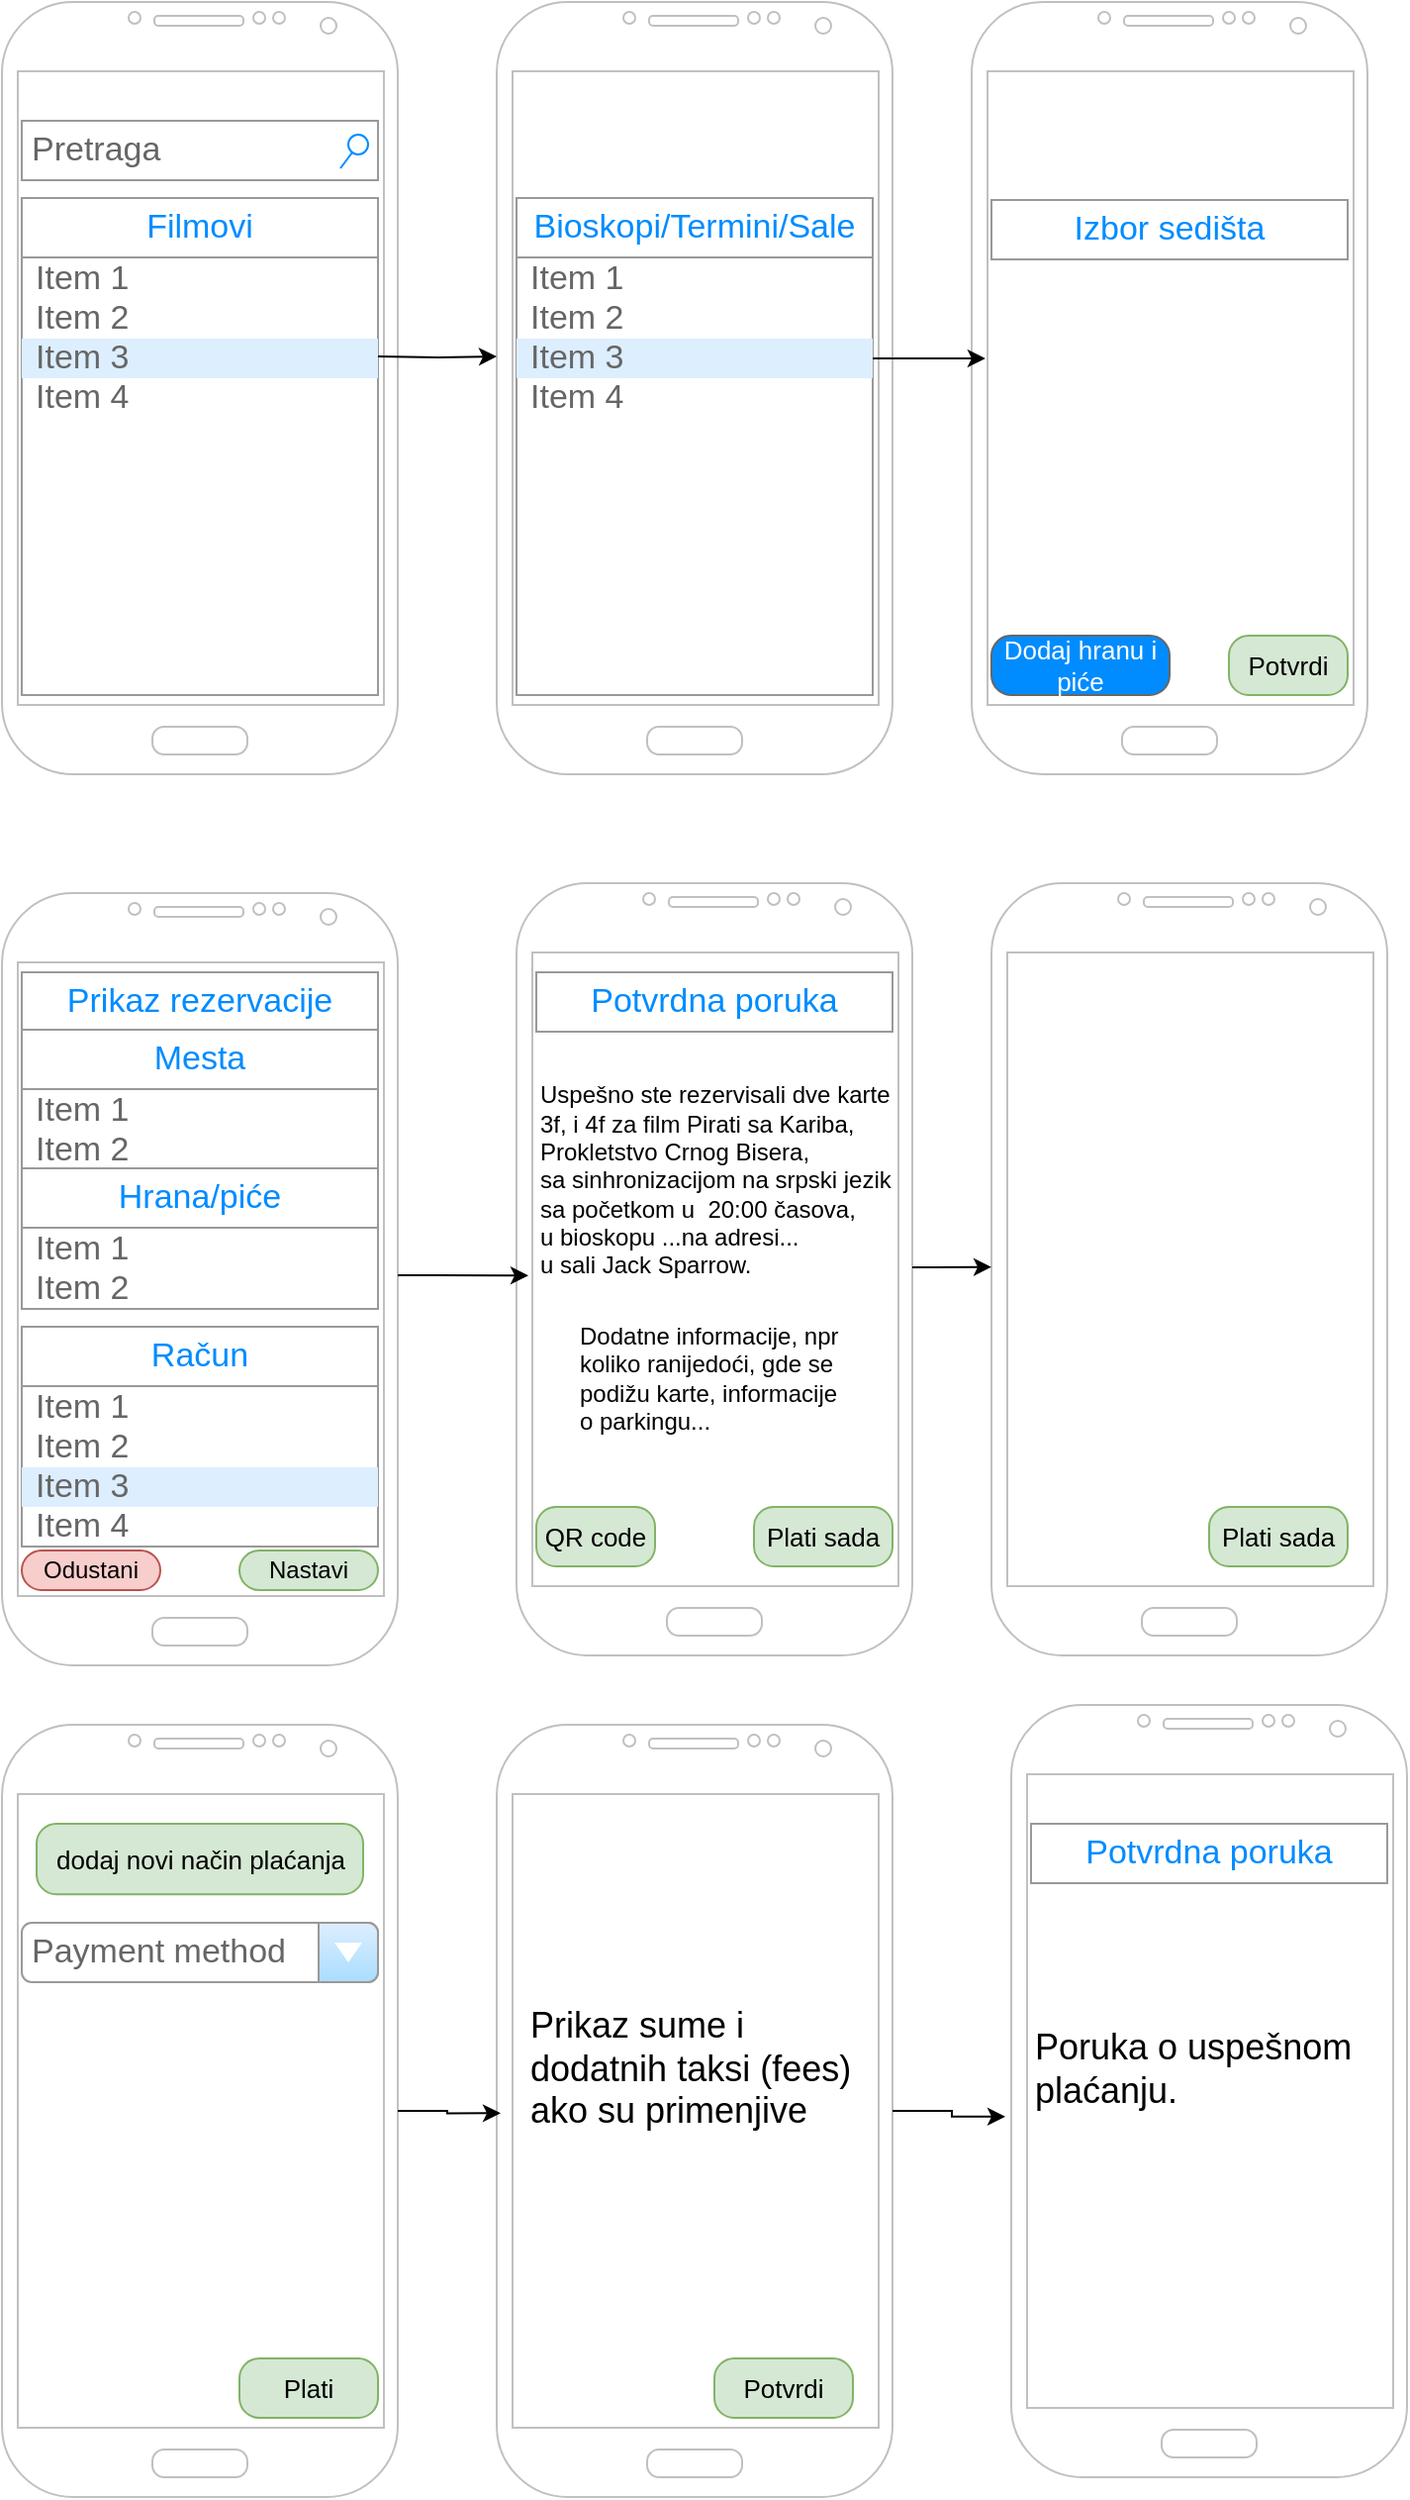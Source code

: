 <mxfile version="22.0.8" type="device">
  <diagram name="Page-1" id="829-10na6bdrhnObaQtN">
    <mxGraphModel dx="1434" dy="712" grid="1" gridSize="10" guides="1" tooltips="1" connect="1" arrows="1" fold="1" page="1" pageScale="1" pageWidth="827" pageHeight="1169" math="0" shadow="0">
      <root>
        <mxCell id="0" />
        <mxCell id="1" parent="0" />
        <mxCell id="MR4jOHL53OvVaGpnf5Cp-1" value="" style="verticalLabelPosition=bottom;verticalAlign=top;html=1;shadow=0;dashed=0;strokeWidth=1;shape=mxgraph.android.phone2;strokeColor=#c0c0c0;" vertex="1" parent="1">
          <mxGeometry x="90" y="140" width="200" height="390" as="geometry" />
        </mxCell>
        <mxCell id="MR4jOHL53OvVaGpnf5Cp-7" value="Pretraga" style="strokeWidth=1;shadow=0;dashed=0;align=center;html=1;shape=mxgraph.mockup.forms.searchBox;strokeColor=#999999;mainText=;strokeColor2=#008cff;fontColor=#666666;fontSize=17;align=left;spacingLeft=3;whiteSpace=wrap;" vertex="1" parent="1">
          <mxGeometry x="100" y="200" width="180" height="30" as="geometry" />
        </mxCell>
        <mxCell id="MR4jOHL53OvVaGpnf5Cp-8" value="" style="strokeWidth=1;shadow=0;dashed=0;align=center;html=1;shape=mxgraph.mockup.forms.rrect;rSize=0;strokeColor=#999999;fillColor=#ffffff;" vertex="1" parent="1">
          <mxGeometry x="100" y="240" width="180" height="250" as="geometry" />
        </mxCell>
        <mxCell id="MR4jOHL53OvVaGpnf5Cp-9" value="Filmovi" style="strokeWidth=1;shadow=0;dashed=0;align=center;html=1;shape=mxgraph.mockup.forms.rrect;rSize=0;strokeColor=#999999;fontColor=#008cff;fontSize=17;fillColor=#ffffff;resizeWidth=1;whiteSpace=wrap;" vertex="1" parent="MR4jOHL53OvVaGpnf5Cp-8">
          <mxGeometry width="180" height="30" relative="1" as="geometry">
            <mxPoint y="-1" as="offset" />
          </mxGeometry>
        </mxCell>
        <mxCell id="MR4jOHL53OvVaGpnf5Cp-10" value="Item 1" style="strokeWidth=1;shadow=0;dashed=0;align=center;html=1;shape=mxgraph.mockup.forms.anchor;fontSize=17;fontColor=#666666;align=left;spacingLeft=5;resizeWidth=1;whiteSpace=wrap;" vertex="1" parent="MR4jOHL53OvVaGpnf5Cp-8">
          <mxGeometry width="180" height="20" relative="1" as="geometry">
            <mxPoint y="30" as="offset" />
          </mxGeometry>
        </mxCell>
        <mxCell id="MR4jOHL53OvVaGpnf5Cp-11" value="Item 2" style="strokeWidth=1;shadow=0;dashed=0;align=center;html=1;shape=mxgraph.mockup.forms.anchor;fontSize=17;fontColor=#666666;align=left;spacingLeft=5;resizeWidth=1;whiteSpace=wrap;" vertex="1" parent="MR4jOHL53OvVaGpnf5Cp-8">
          <mxGeometry width="180" height="20" relative="1" as="geometry">
            <mxPoint y="50" as="offset" />
          </mxGeometry>
        </mxCell>
        <mxCell id="MR4jOHL53OvVaGpnf5Cp-12" value="Item 3" style="strokeWidth=1;shadow=0;dashed=0;align=center;html=1;shape=mxgraph.mockup.forms.rrect;rSize=0;fontSize=17;fontColor=#666666;align=left;spacingLeft=5;fillColor=#ddeeff;strokeColor=none;resizeWidth=1;whiteSpace=wrap;" vertex="1" parent="MR4jOHL53OvVaGpnf5Cp-8">
          <mxGeometry width="180" height="20" relative="1" as="geometry">
            <mxPoint y="70" as="offset" />
          </mxGeometry>
        </mxCell>
        <mxCell id="MR4jOHL53OvVaGpnf5Cp-13" value="Item 4" style="strokeWidth=1;shadow=0;dashed=0;align=center;html=1;shape=mxgraph.mockup.forms.anchor;fontSize=17;fontColor=#666666;align=left;spacingLeft=5;resizeWidth=1;whiteSpace=wrap;" vertex="1" parent="MR4jOHL53OvVaGpnf5Cp-8">
          <mxGeometry width="180" height="20" relative="1" as="geometry">
            <mxPoint y="90" as="offset" />
          </mxGeometry>
        </mxCell>
        <mxCell id="MR4jOHL53OvVaGpnf5Cp-14" value="" style="verticalLabelPosition=bottom;verticalAlign=top;html=1;shadow=0;dashed=0;strokeWidth=1;shape=mxgraph.android.phone2;strokeColor=#c0c0c0;" vertex="1" parent="1">
          <mxGeometry x="340" y="140" width="200" height="390" as="geometry" />
        </mxCell>
        <mxCell id="MR4jOHL53OvVaGpnf5Cp-15" style="edgeStyle=orthogonalEdgeStyle;rounded=0;orthogonalLoop=1;jettySize=auto;html=1;entryX=0;entryY=0.459;entryDx=0;entryDy=0;entryPerimeter=0;" edge="1" parent="1" target="MR4jOHL53OvVaGpnf5Cp-14">
          <mxGeometry relative="1" as="geometry">
            <mxPoint x="280" y="319" as="sourcePoint" />
          </mxGeometry>
        </mxCell>
        <mxCell id="MR4jOHL53OvVaGpnf5Cp-37" value="" style="strokeWidth=1;shadow=0;dashed=0;align=center;html=1;shape=mxgraph.mockup.forms.rrect;rSize=0;strokeColor=#999999;fillColor=#ffffff;" vertex="1" parent="1">
          <mxGeometry x="350" y="240" width="180" height="250" as="geometry" />
        </mxCell>
        <mxCell id="MR4jOHL53OvVaGpnf5Cp-38" value="Bioskopi/Termini/Sale" style="strokeWidth=1;shadow=0;dashed=0;align=center;html=1;shape=mxgraph.mockup.forms.rrect;rSize=0;strokeColor=#999999;fontColor=#008cff;fontSize=17;fillColor=#ffffff;resizeWidth=1;whiteSpace=wrap;" vertex="1" parent="MR4jOHL53OvVaGpnf5Cp-37">
          <mxGeometry width="180" height="30" relative="1" as="geometry">
            <mxPoint y="-1" as="offset" />
          </mxGeometry>
        </mxCell>
        <mxCell id="MR4jOHL53OvVaGpnf5Cp-39" value="Item 1" style="strokeWidth=1;shadow=0;dashed=0;align=center;html=1;shape=mxgraph.mockup.forms.anchor;fontSize=17;fontColor=#666666;align=left;spacingLeft=5;resizeWidth=1;whiteSpace=wrap;" vertex="1" parent="MR4jOHL53OvVaGpnf5Cp-37">
          <mxGeometry width="180" height="20" relative="1" as="geometry">
            <mxPoint y="30" as="offset" />
          </mxGeometry>
        </mxCell>
        <mxCell id="MR4jOHL53OvVaGpnf5Cp-40" value="Item 2" style="strokeWidth=1;shadow=0;dashed=0;align=center;html=1;shape=mxgraph.mockup.forms.anchor;fontSize=17;fontColor=#666666;align=left;spacingLeft=5;resizeWidth=1;whiteSpace=wrap;" vertex="1" parent="MR4jOHL53OvVaGpnf5Cp-37">
          <mxGeometry width="180" height="20" relative="1" as="geometry">
            <mxPoint y="50" as="offset" />
          </mxGeometry>
        </mxCell>
        <mxCell id="MR4jOHL53OvVaGpnf5Cp-41" value="Item 3" style="strokeWidth=1;shadow=0;dashed=0;align=center;html=1;shape=mxgraph.mockup.forms.rrect;rSize=0;fontSize=17;fontColor=#666666;align=left;spacingLeft=5;fillColor=#ddeeff;strokeColor=none;resizeWidth=1;whiteSpace=wrap;" vertex="1" parent="MR4jOHL53OvVaGpnf5Cp-37">
          <mxGeometry width="180" height="20" relative="1" as="geometry">
            <mxPoint y="70" as="offset" />
          </mxGeometry>
        </mxCell>
        <mxCell id="MR4jOHL53OvVaGpnf5Cp-42" value="Item 4" style="strokeWidth=1;shadow=0;dashed=0;align=center;html=1;shape=mxgraph.mockup.forms.anchor;fontSize=17;fontColor=#666666;align=left;spacingLeft=5;resizeWidth=1;whiteSpace=wrap;" vertex="1" parent="MR4jOHL53OvVaGpnf5Cp-37">
          <mxGeometry width="180" height="20" relative="1" as="geometry">
            <mxPoint y="90" as="offset" />
          </mxGeometry>
        </mxCell>
        <mxCell id="MR4jOHL53OvVaGpnf5Cp-43" value="" style="verticalLabelPosition=bottom;verticalAlign=top;html=1;shadow=0;dashed=0;strokeWidth=1;shape=mxgraph.android.phone2;strokeColor=#c0c0c0;" vertex="1" parent="1">
          <mxGeometry x="580" y="140" width="200" height="390" as="geometry" />
        </mxCell>
        <mxCell id="MR4jOHL53OvVaGpnf5Cp-58" value="" style="shape=image;verticalLabelPosition=bottom;labelBackgroundColor=default;verticalAlign=top;aspect=fixed;imageAspect=0;image=https://www.edrawsoft.com/templates/images/cinema-seating-plan.png;" vertex="1" parent="1">
          <mxGeometry x="590" y="312" width="180" height="127.38" as="geometry" />
        </mxCell>
        <mxCell id="MR4jOHL53OvVaGpnf5Cp-60" value="Izbor sedišta" style="strokeWidth=1;shadow=0;dashed=0;align=center;html=1;shape=mxgraph.mockup.forms.rrect;rSize=0;strokeColor=#999999;fontColor=#008cff;fontSize=17;fillColor=#ffffff;resizeWidth=1;whiteSpace=wrap;" vertex="1" parent="1">
          <mxGeometry x="590" y="240" width="180" height="30" as="geometry" />
        </mxCell>
        <mxCell id="MR4jOHL53OvVaGpnf5Cp-61" value="&lt;span style=&quot;font-weight: normal; font-size: 13px;&quot;&gt;Dodaj hranu i piće&lt;/span&gt;" style="strokeWidth=1;shadow=0;dashed=0;align=center;html=1;shape=mxgraph.mockup.buttons.button;strokeColor=#666666;fontColor=#ffffff;mainText=;buttonStyle=round;fontSize=13;fontStyle=1;fillColor=#008cff;whiteSpace=wrap;" vertex="1" parent="1">
          <mxGeometry x="590" y="460" width="90" height="30" as="geometry" />
        </mxCell>
        <mxCell id="MR4jOHL53OvVaGpnf5Cp-62" value="&lt;span style=&quot;font-weight: 400;&quot;&gt;Plati sada&lt;/span&gt;" style="strokeWidth=1;shadow=0;dashed=0;align=center;html=1;shape=mxgraph.mockup.buttons.button;strokeColor=#82b366;mainText=;buttonStyle=round;fontSize=13;fontStyle=1;fillColor=#d5e8d4;whiteSpace=wrap;" vertex="1" parent="1">
          <mxGeometry x="700" y="900" width="70" height="30" as="geometry" />
        </mxCell>
        <mxCell id="MR4jOHL53OvVaGpnf5Cp-66" style="edgeStyle=orthogonalEdgeStyle;rounded=0;orthogonalLoop=1;jettySize=auto;html=1;entryX=-0.017;entryY=0.063;entryDx=0;entryDy=0;entryPerimeter=0;" edge="1" parent="1" source="MR4jOHL53OvVaGpnf5Cp-41" target="MR4jOHL53OvVaGpnf5Cp-58">
          <mxGeometry relative="1" as="geometry" />
        </mxCell>
        <mxCell id="MR4jOHL53OvVaGpnf5Cp-68" value="" style="verticalLabelPosition=bottom;verticalAlign=top;html=1;shadow=0;dashed=0;strokeWidth=1;shape=mxgraph.android.phone2;strokeColor=#c0c0c0;" vertex="1" parent="1">
          <mxGeometry x="90" y="590" width="200" height="390" as="geometry" />
        </mxCell>
        <mxCell id="MR4jOHL53OvVaGpnf5Cp-69" value="Prikaz rezervacije" style="strokeWidth=1;shadow=0;dashed=0;align=center;html=1;shape=mxgraph.mockup.forms.rrect;rSize=0;strokeColor=#999999;fontColor=#008cff;fontSize=17;fillColor=#ffffff;resizeWidth=1;whiteSpace=wrap;" vertex="1" parent="1">
          <mxGeometry x="100" y="630" width="180" height="30" as="geometry" />
        </mxCell>
        <mxCell id="MR4jOHL53OvVaGpnf5Cp-76" value="" style="strokeWidth=1;shadow=0;dashed=0;align=center;html=1;shape=mxgraph.mockup.forms.rrect;rSize=0;strokeColor=#999999;fillColor=#ffffff;" vertex="1" parent="1">
          <mxGeometry x="100" y="660" width="180" height="70" as="geometry" />
        </mxCell>
        <mxCell id="MR4jOHL53OvVaGpnf5Cp-77" value="Mesta" style="strokeWidth=1;shadow=0;dashed=0;align=center;html=1;shape=mxgraph.mockup.forms.rrect;rSize=0;strokeColor=#999999;fontColor=#008cff;fontSize=17;fillColor=#ffffff;resizeWidth=1;whiteSpace=wrap;" vertex="1" parent="MR4jOHL53OvVaGpnf5Cp-76">
          <mxGeometry width="180" height="30" relative="1" as="geometry">
            <mxPoint y="-1" as="offset" />
          </mxGeometry>
        </mxCell>
        <mxCell id="MR4jOHL53OvVaGpnf5Cp-78" value="Item 1" style="strokeWidth=1;shadow=0;dashed=0;align=center;html=1;shape=mxgraph.mockup.forms.anchor;fontSize=17;fontColor=#666666;align=left;spacingLeft=5;resizeWidth=1;whiteSpace=wrap;" vertex="1" parent="MR4jOHL53OvVaGpnf5Cp-76">
          <mxGeometry width="180" height="20" relative="1" as="geometry">
            <mxPoint y="30" as="offset" />
          </mxGeometry>
        </mxCell>
        <mxCell id="MR4jOHL53OvVaGpnf5Cp-79" value="Item 2" style="strokeWidth=1;shadow=0;dashed=0;align=center;html=1;shape=mxgraph.mockup.forms.anchor;fontSize=17;fontColor=#666666;align=left;spacingLeft=5;resizeWidth=1;whiteSpace=wrap;" vertex="1" parent="MR4jOHL53OvVaGpnf5Cp-76">
          <mxGeometry width="180" height="20" relative="1" as="geometry">
            <mxPoint y="50" as="offset" />
          </mxGeometry>
        </mxCell>
        <mxCell id="MR4jOHL53OvVaGpnf5Cp-82" value="" style="strokeWidth=1;shadow=0;dashed=0;align=center;html=1;shape=mxgraph.mockup.forms.rrect;rSize=0;strokeColor=#999999;fillColor=#ffffff;" vertex="1" parent="1">
          <mxGeometry x="100" y="730" width="180" height="70" as="geometry" />
        </mxCell>
        <mxCell id="MR4jOHL53OvVaGpnf5Cp-83" value="Hrana/piće" style="strokeWidth=1;shadow=0;dashed=0;align=center;html=1;shape=mxgraph.mockup.forms.rrect;rSize=0;strokeColor=#999999;fontColor=#008cff;fontSize=17;fillColor=#ffffff;resizeWidth=1;whiteSpace=wrap;" vertex="1" parent="MR4jOHL53OvVaGpnf5Cp-82">
          <mxGeometry width="180" height="30" relative="1" as="geometry">
            <mxPoint y="-1" as="offset" />
          </mxGeometry>
        </mxCell>
        <mxCell id="MR4jOHL53OvVaGpnf5Cp-84" value="Item 1" style="strokeWidth=1;shadow=0;dashed=0;align=center;html=1;shape=mxgraph.mockup.forms.anchor;fontSize=17;fontColor=#666666;align=left;spacingLeft=5;resizeWidth=1;whiteSpace=wrap;" vertex="1" parent="MR4jOHL53OvVaGpnf5Cp-82">
          <mxGeometry width="180" height="20" relative="1" as="geometry">
            <mxPoint y="30" as="offset" />
          </mxGeometry>
        </mxCell>
        <mxCell id="MR4jOHL53OvVaGpnf5Cp-85" value="Item 2" style="strokeWidth=1;shadow=0;dashed=0;align=center;html=1;shape=mxgraph.mockup.forms.anchor;fontSize=17;fontColor=#666666;align=left;spacingLeft=5;resizeWidth=1;whiteSpace=wrap;" vertex="1" parent="MR4jOHL53OvVaGpnf5Cp-82">
          <mxGeometry width="180" height="20" relative="1" as="geometry">
            <mxPoint y="50" as="offset" />
          </mxGeometry>
        </mxCell>
        <mxCell id="MR4jOHL53OvVaGpnf5Cp-86" value="" style="strokeWidth=1;shadow=0;dashed=0;align=center;html=1;shape=mxgraph.mockup.forms.rrect;rSize=0;strokeColor=#999999;fillColor=#ffffff;" vertex="1" parent="1">
          <mxGeometry x="100" y="810" width="180" height="110" as="geometry" />
        </mxCell>
        <mxCell id="MR4jOHL53OvVaGpnf5Cp-87" value="Račun" style="strokeWidth=1;shadow=0;dashed=0;align=center;html=1;shape=mxgraph.mockup.forms.rrect;rSize=0;strokeColor=#999999;fontColor=#008cff;fontSize=17;fillColor=#ffffff;resizeWidth=1;whiteSpace=wrap;" vertex="1" parent="MR4jOHL53OvVaGpnf5Cp-86">
          <mxGeometry width="180" height="30" relative="1" as="geometry">
            <mxPoint y="-1" as="offset" />
          </mxGeometry>
        </mxCell>
        <mxCell id="MR4jOHL53OvVaGpnf5Cp-88" value="Item 1" style="strokeWidth=1;shadow=0;dashed=0;align=center;html=1;shape=mxgraph.mockup.forms.anchor;fontSize=17;fontColor=#666666;align=left;spacingLeft=5;resizeWidth=1;whiteSpace=wrap;" vertex="1" parent="MR4jOHL53OvVaGpnf5Cp-86">
          <mxGeometry width="180" height="20" relative="1" as="geometry">
            <mxPoint y="30" as="offset" />
          </mxGeometry>
        </mxCell>
        <mxCell id="MR4jOHL53OvVaGpnf5Cp-89" value="Item 2" style="strokeWidth=1;shadow=0;dashed=0;align=center;html=1;shape=mxgraph.mockup.forms.anchor;fontSize=17;fontColor=#666666;align=left;spacingLeft=5;resizeWidth=1;whiteSpace=wrap;" vertex="1" parent="MR4jOHL53OvVaGpnf5Cp-86">
          <mxGeometry width="180" height="20" relative="1" as="geometry">
            <mxPoint y="50" as="offset" />
          </mxGeometry>
        </mxCell>
        <mxCell id="MR4jOHL53OvVaGpnf5Cp-90" value="Item 3" style="strokeWidth=1;shadow=0;dashed=0;align=center;html=1;shape=mxgraph.mockup.forms.rrect;rSize=0;fontSize=17;fontColor=#666666;align=left;spacingLeft=5;fillColor=#ddeeff;strokeColor=none;resizeWidth=1;whiteSpace=wrap;" vertex="1" parent="MR4jOHL53OvVaGpnf5Cp-86">
          <mxGeometry width="180" height="20" relative="1" as="geometry">
            <mxPoint y="70" as="offset" />
          </mxGeometry>
        </mxCell>
        <mxCell id="MR4jOHL53OvVaGpnf5Cp-91" value="Item 4" style="strokeWidth=1;shadow=0;dashed=0;align=center;html=1;shape=mxgraph.mockup.forms.anchor;fontSize=17;fontColor=#666666;align=left;spacingLeft=5;resizeWidth=1;whiteSpace=wrap;" vertex="1" parent="MR4jOHL53OvVaGpnf5Cp-86">
          <mxGeometry width="180" height="20" relative="1" as="geometry">
            <mxPoint y="90" as="offset" />
          </mxGeometry>
        </mxCell>
        <mxCell id="MR4jOHL53OvVaGpnf5Cp-97" value="Odustani" style="strokeWidth=1;shadow=0;dashed=0;align=center;html=1;shape=mxgraph.mockup.buttons.button;strokeColor=#b85450;mainText=;buttonStyle=round;fontSize=12;fontStyle=0;fillColor=#f8cecc;whiteSpace=wrap;" vertex="1" parent="1">
          <mxGeometry x="100" y="922" width="70" height="20" as="geometry" />
        </mxCell>
        <mxCell id="MR4jOHL53OvVaGpnf5Cp-98" value="Nastavi" style="strokeWidth=1;shadow=0;dashed=0;align=center;html=1;shape=mxgraph.mockup.buttons.button;strokeColor=#82b366;mainText=;buttonStyle=round;fontSize=12;fontStyle=0;fillColor=#d5e8d4;whiteSpace=wrap;" vertex="1" parent="1">
          <mxGeometry x="210" y="922" width="70" height="20" as="geometry" />
        </mxCell>
        <mxCell id="MR4jOHL53OvVaGpnf5Cp-99" value="" style="verticalLabelPosition=bottom;verticalAlign=top;html=1;shadow=0;dashed=0;strokeWidth=1;shape=mxgraph.android.phone2;strokeColor=#c0c0c0;" vertex="1" parent="1">
          <mxGeometry x="350" y="585" width="200" height="390" as="geometry" />
        </mxCell>
        <mxCell id="MR4jOHL53OvVaGpnf5Cp-100" value="Potvrdna poruka" style="strokeWidth=1;shadow=0;dashed=0;align=center;html=1;shape=mxgraph.mockup.forms.rrect;rSize=0;strokeColor=#999999;fontColor=#008cff;fontSize=17;fillColor=#ffffff;resizeWidth=1;whiteSpace=wrap;" vertex="1" parent="1">
          <mxGeometry x="360" y="630" width="180" height="30" as="geometry" />
        </mxCell>
        <mxCell id="MR4jOHL53OvVaGpnf5Cp-101" value="Uspešno ste rezervisali dve karte &lt;br&gt;3f, i 4f za film Pirati sa Kariba, &lt;br&gt;Prokletstvo Crnog Bisera,&amp;nbsp;&lt;br&gt;sa sinhronizacijom na srpski jezik&lt;br&gt;sa početkom u&amp;nbsp; 20:00 časova, &lt;br&gt;u bioskopu ...na adresi... &lt;br&gt;u sali Jack Sparrow." style="text;html=1;align=left;verticalAlign=middle;resizable=0;points=[];autosize=1;strokeColor=none;fillColor=none;" vertex="1" parent="1">
          <mxGeometry x="360" y="680" width="200" height="110" as="geometry" />
        </mxCell>
        <mxCell id="MR4jOHL53OvVaGpnf5Cp-102" value="Dodatne informacije, npr &lt;br&gt;koliko ranijedoći, gde se &lt;br&gt;podižu karte, informacije&lt;br&gt;o parkingu...&amp;nbsp;" style="text;html=1;align=left;verticalAlign=middle;resizable=0;points=[];autosize=1;strokeColor=none;fillColor=none;" vertex="1" parent="1">
          <mxGeometry x="380" y="800" width="150" height="70" as="geometry" />
        </mxCell>
        <mxCell id="MR4jOHL53OvVaGpnf5Cp-104" value="&lt;span style=&quot;font-weight: normal; font-size: 13px;&quot;&gt;Potvrdi&lt;/span&gt;" style="strokeWidth=1;shadow=0;dashed=0;align=center;html=1;shape=mxgraph.mockup.buttons.button;strokeColor=#82b366;mainText=;buttonStyle=round;fontSize=13;fontStyle=1;fillColor=#d5e8d4;whiteSpace=wrap;" vertex="1" parent="1">
          <mxGeometry x="710" y="460" width="60" height="30" as="geometry" />
        </mxCell>
        <mxCell id="MR4jOHL53OvVaGpnf5Cp-105" value="&lt;span style=&quot;font-weight: 400;&quot;&gt;QR code&lt;/span&gt;" style="strokeWidth=1;shadow=0;dashed=0;align=center;html=1;shape=mxgraph.mockup.buttons.button;strokeColor=#82b366;mainText=;buttonStyle=round;fontSize=13;fontStyle=1;fillColor=#d5e8d4;whiteSpace=wrap;" vertex="1" parent="1">
          <mxGeometry x="360" y="900" width="60" height="30" as="geometry" />
        </mxCell>
        <mxCell id="MR4jOHL53OvVaGpnf5Cp-106" value="" style="verticalLabelPosition=bottom;verticalAlign=top;html=1;shadow=0;dashed=0;strokeWidth=1;shape=mxgraph.android.phone2;strokeColor=#c0c0c0;" vertex="1" parent="1">
          <mxGeometry x="590" y="585" width="200" height="390" as="geometry" />
        </mxCell>
        <mxCell id="MR4jOHL53OvVaGpnf5Cp-107" value="" style="shape=image;verticalLabelPosition=bottom;labelBackgroundColor=default;verticalAlign=top;aspect=fixed;imageAspect=0;image=https://upload.wikimedia.org/wikipedia/commons/d/d0/QR_code_for_mobile_English_Wikipedia.svg;" vertex="1" parent="1">
          <mxGeometry x="630" y="695" width="140" height="140" as="geometry" />
        </mxCell>
        <mxCell id="MR4jOHL53OvVaGpnf5Cp-108" style="edgeStyle=orthogonalEdgeStyle;rounded=0;orthogonalLoop=1;jettySize=auto;html=1;entryX=0.03;entryY=0.508;entryDx=0;entryDy=0;entryPerimeter=0;" edge="1" parent="1" source="MR4jOHL53OvVaGpnf5Cp-68" target="MR4jOHL53OvVaGpnf5Cp-99">
          <mxGeometry relative="1" as="geometry">
            <Array as="points">
              <mxPoint x="310" y="783" />
              <mxPoint x="310" y="783" />
            </Array>
          </mxGeometry>
        </mxCell>
        <mxCell id="MR4jOHL53OvVaGpnf5Cp-109" style="edgeStyle=orthogonalEdgeStyle;rounded=0;orthogonalLoop=1;jettySize=auto;html=1;entryX=0;entryY=0.497;entryDx=0;entryDy=0;entryPerimeter=0;" edge="1" parent="1" source="MR4jOHL53OvVaGpnf5Cp-99" target="MR4jOHL53OvVaGpnf5Cp-106">
          <mxGeometry relative="1" as="geometry">
            <Array as="points">
              <mxPoint x="560" y="779" />
              <mxPoint x="560" y="779" />
            </Array>
          </mxGeometry>
        </mxCell>
        <mxCell id="MR4jOHL53OvVaGpnf5Cp-110" value="&lt;span style=&quot;font-weight: 400;&quot;&gt;Plati sada&lt;/span&gt;" style="strokeWidth=1;shadow=0;dashed=0;align=center;html=1;shape=mxgraph.mockup.buttons.button;strokeColor=#82b366;mainText=;buttonStyle=round;fontSize=13;fontStyle=1;fillColor=#d5e8d4;whiteSpace=wrap;" vertex="1" parent="1">
          <mxGeometry x="470" y="900" width="70" height="30" as="geometry" />
        </mxCell>
        <mxCell id="MR4jOHL53OvVaGpnf5Cp-111" value="" style="verticalLabelPosition=bottom;verticalAlign=top;html=1;shadow=0;dashed=0;strokeWidth=1;shape=mxgraph.android.phone2;strokeColor=#c0c0c0;" vertex="1" parent="1">
          <mxGeometry x="90" y="1010" width="200" height="390" as="geometry" />
        </mxCell>
        <mxCell id="MR4jOHL53OvVaGpnf5Cp-112" value="Payment method" style="strokeWidth=1;shadow=0;dashed=0;align=center;html=1;shape=mxgraph.mockup.forms.comboBox;strokeColor=#999999;fillColor=#ddeeff;align=left;fillColor2=#aaddff;mainText=;fontColor=#666666;fontSize=17;spacingLeft=3;" vertex="1" parent="1">
          <mxGeometry x="100" y="1110" width="180" height="30" as="geometry" />
        </mxCell>
        <mxCell id="MR4jOHL53OvVaGpnf5Cp-114" value="" style="shape=image;verticalLabelPosition=bottom;labelBackgroundColor=default;verticalAlign=top;aspect=fixed;imageAspect=0;image=https://www.visa.com.my/dam/VCOM/regional/ap/malaysia/global-elements/images/hk-visa-platinum-card-498x280.png;" vertex="1" parent="1">
          <mxGeometry x="100" y="1154.4" width="180" height="101.21" as="geometry" />
        </mxCell>
        <mxCell id="MR4jOHL53OvVaGpnf5Cp-115" value="&lt;span style=&quot;font-weight: 400;&quot;&gt;Plati&lt;/span&gt;" style="strokeWidth=1;shadow=0;dashed=0;align=center;html=1;shape=mxgraph.mockup.buttons.button;strokeColor=#82b366;mainText=;buttonStyle=round;fontSize=13;fontStyle=1;fillColor=#d5e8d4;whiteSpace=wrap;" vertex="1" parent="1">
          <mxGeometry x="210" y="1330" width="70" height="30" as="geometry" />
        </mxCell>
        <mxCell id="MR4jOHL53OvVaGpnf5Cp-118" value="&lt;span style=&quot;font-weight: 400;&quot;&gt;dodaj novi način plaćanja&lt;/span&gt;" style="strokeWidth=1;shadow=0;dashed=0;align=center;html=1;shape=mxgraph.mockup.buttons.button;strokeColor=#82b366;mainText=;buttonStyle=round;fontSize=13;fontStyle=1;fillColor=#d5e8d4;whiteSpace=wrap;" vertex="1" parent="1">
          <mxGeometry x="107.5" y="1060" width="165" height="35.6" as="geometry" />
        </mxCell>
        <mxCell id="MR4jOHL53OvVaGpnf5Cp-119" value="" style="verticalLabelPosition=bottom;verticalAlign=top;html=1;shadow=0;dashed=0;strokeWidth=1;shape=mxgraph.android.phone2;strokeColor=#c0c0c0;" vertex="1" parent="1">
          <mxGeometry x="340" y="1010" width="200" height="390" as="geometry" />
        </mxCell>
        <mxCell id="MR4jOHL53OvVaGpnf5Cp-120" value="Prikaz sume i&amp;nbsp;&lt;br&gt;dodatnih taksi (fees)&lt;br&gt;ako su primenjive" style="text;html=1;align=left;verticalAlign=middle;resizable=0;points=[];autosize=1;strokeColor=none;fillColor=none;fontSize=18;" vertex="1" parent="1">
          <mxGeometry x="355" y="1144.4" width="190" height="80" as="geometry" />
        </mxCell>
        <mxCell id="MR4jOHL53OvVaGpnf5Cp-121" value="&lt;span style=&quot;font-weight: 400;&quot;&gt;Potvrdi&lt;/span&gt;" style="strokeWidth=1;shadow=0;dashed=0;align=center;html=1;shape=mxgraph.mockup.buttons.button;strokeColor=#82b366;mainText=;buttonStyle=round;fontSize=13;fontStyle=1;fillColor=#d5e8d4;whiteSpace=wrap;" vertex="1" parent="1">
          <mxGeometry x="450" y="1330" width="70" height="30" as="geometry" />
        </mxCell>
        <mxCell id="MR4jOHL53OvVaGpnf5Cp-122" value="" style="verticalLabelPosition=bottom;verticalAlign=top;html=1;shadow=0;dashed=0;strokeWidth=1;shape=mxgraph.android.phone2;strokeColor=#c0c0c0;" vertex="1" parent="1">
          <mxGeometry x="600" y="1000" width="200" height="390" as="geometry" />
        </mxCell>
        <mxCell id="MR4jOHL53OvVaGpnf5Cp-123" value="Potvrdna poruka" style="strokeWidth=1;shadow=0;dashed=0;align=center;html=1;shape=mxgraph.mockup.forms.rrect;rSize=0;strokeColor=#999999;fontColor=#008cff;fontSize=17;fillColor=#ffffff;resizeWidth=1;whiteSpace=wrap;" vertex="1" parent="1">
          <mxGeometry x="610" y="1060" width="180" height="30" as="geometry" />
        </mxCell>
        <mxCell id="MR4jOHL53OvVaGpnf5Cp-124" value="Poruka o uspešnom&amp;nbsp;&lt;br&gt;plaćanju." style="text;html=1;align=left;verticalAlign=middle;resizable=0;points=[];autosize=1;strokeColor=none;fillColor=none;fontSize=18;" vertex="1" parent="1">
          <mxGeometry x="610" y="1154.4" width="190" height="60" as="geometry" />
        </mxCell>
        <mxCell id="MR4jOHL53OvVaGpnf5Cp-128" style="edgeStyle=orthogonalEdgeStyle;rounded=0;orthogonalLoop=1;jettySize=auto;html=1;entryX=0.01;entryY=0.503;entryDx=0;entryDy=0;entryPerimeter=0;" edge="1" parent="1" source="MR4jOHL53OvVaGpnf5Cp-111" target="MR4jOHL53OvVaGpnf5Cp-119">
          <mxGeometry relative="1" as="geometry">
            <mxPoint x="330" y="1205" as="targetPoint" />
          </mxGeometry>
        </mxCell>
        <mxCell id="MR4jOHL53OvVaGpnf5Cp-133" style="edgeStyle=orthogonalEdgeStyle;rounded=0;orthogonalLoop=1;jettySize=auto;html=1;entryX=-0.015;entryY=0.533;entryDx=0;entryDy=0;entryPerimeter=0;" edge="1" parent="1" source="MR4jOHL53OvVaGpnf5Cp-119" target="MR4jOHL53OvVaGpnf5Cp-122">
          <mxGeometry relative="1" as="geometry" />
        </mxCell>
      </root>
    </mxGraphModel>
  </diagram>
</mxfile>
